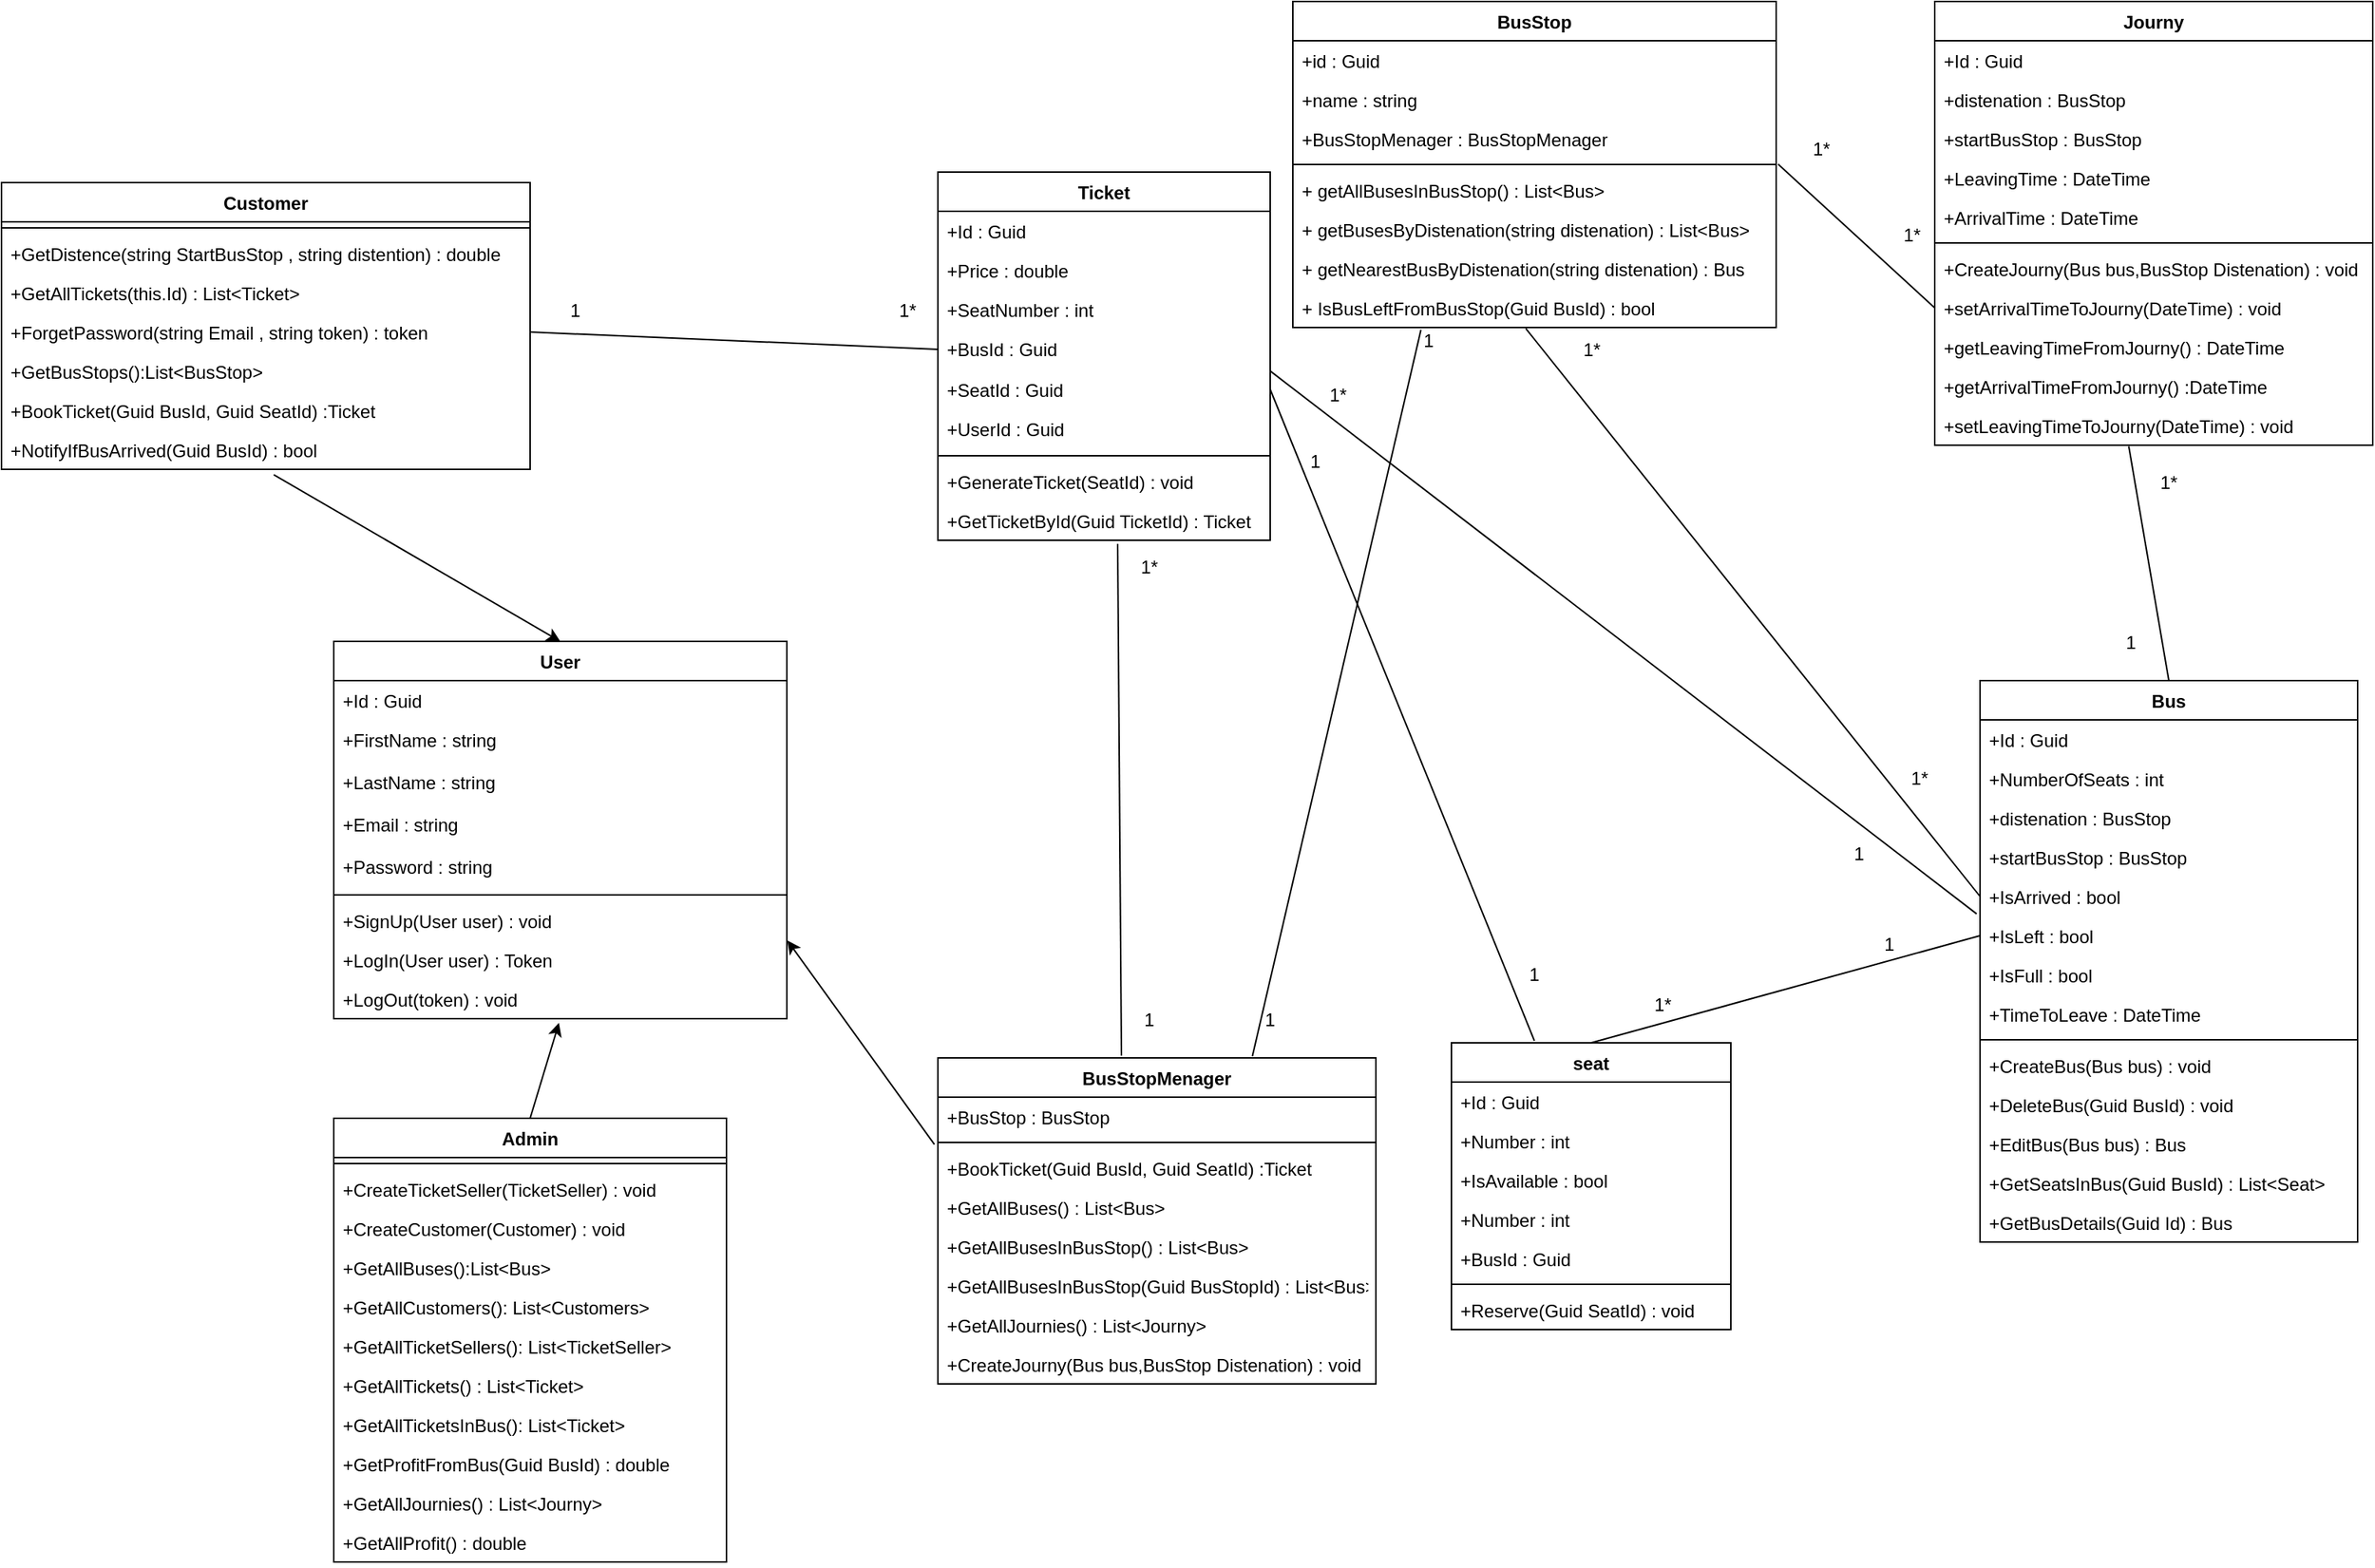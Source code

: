 <mxfile>
    <diagram id="objucO3XEtWBTVQwbbNo" name="Page-1">
        <mxGraphModel dx="2033" dy="952" grid="1" gridSize="10" guides="1" tooltips="1" connect="1" arrows="1" fold="1" page="1" pageScale="1" pageWidth="850" pageHeight="1100" math="0" shadow="0">
            <root>
                <mxCell id="0"/>
                <mxCell id="1" parent="0"/>
                <mxCell id="6" value="BusStop" style="swimlane;fontStyle=1;align=center;verticalAlign=top;childLayout=stackLayout;horizontal=1;startSize=26;horizontalStack=0;resizeParent=1;resizeParentMax=0;resizeLast=0;collapsible=1;marginBottom=0;" parent="1" vertex="1">
                    <mxGeometry x="135" y="20" width="320" height="216" as="geometry"/>
                </mxCell>
                <mxCell id="7" value="+id : Guid" style="text;strokeColor=none;fillColor=none;align=left;verticalAlign=top;spacingLeft=4;spacingRight=4;overflow=hidden;rotatable=0;points=[[0,0.5],[1,0.5]];portConstraint=eastwest;" parent="6" vertex="1">
                    <mxGeometry y="26" width="320" height="26" as="geometry"/>
                </mxCell>
                <mxCell id="75" value="+name : string" style="text;strokeColor=none;fillColor=none;align=left;verticalAlign=top;spacingLeft=4;spacingRight=4;overflow=hidden;rotatable=0;points=[[0,0.5],[1,0.5]];portConstraint=eastwest;" parent="6" vertex="1">
                    <mxGeometry y="52" width="320" height="26" as="geometry"/>
                </mxCell>
                <mxCell id="189" value="+BusStopMenager : BusStopMenager" style="text;strokeColor=none;fillColor=none;align=left;verticalAlign=top;spacingLeft=4;spacingRight=4;overflow=hidden;rotatable=0;points=[[0,0.5],[1,0.5]];portConstraint=eastwest;" vertex="1" parent="6">
                    <mxGeometry y="78" width="320" height="26" as="geometry"/>
                </mxCell>
                <mxCell id="8" value="" style="line;strokeWidth=1;fillColor=none;align=left;verticalAlign=middle;spacingTop=-1;spacingLeft=3;spacingRight=3;rotatable=0;labelPosition=right;points=[];portConstraint=eastwest;strokeColor=inherit;" parent="6" vertex="1">
                    <mxGeometry y="104" width="320" height="8" as="geometry"/>
                </mxCell>
                <mxCell id="9" value="+ getAllBusesInBusStop() : List&lt;Bus&gt;" style="text;strokeColor=none;fillColor=none;align=left;verticalAlign=top;spacingLeft=4;spacingRight=4;overflow=hidden;rotatable=0;points=[[0,0.5],[1,0.5]];portConstraint=eastwest;" parent="6" vertex="1">
                    <mxGeometry y="112" width="320" height="26" as="geometry"/>
                </mxCell>
                <mxCell id="78" value="+ getBusesByDistenation(string distenation) : List&lt;Bus&gt;" style="text;strokeColor=none;fillColor=none;align=left;verticalAlign=top;spacingLeft=4;spacingRight=4;overflow=hidden;rotatable=0;points=[[0,0.5],[1,0.5]];portConstraint=eastwest;" parent="6" vertex="1">
                    <mxGeometry y="138" width="320" height="26" as="geometry"/>
                </mxCell>
                <mxCell id="79" value="+ getNearestBusByDistenation(string distenation) : Bus" style="text;strokeColor=none;fillColor=none;align=left;verticalAlign=top;spacingLeft=4;spacingRight=4;overflow=hidden;rotatable=0;points=[[0,0.5],[1,0.5]];portConstraint=eastwest;" parent="6" vertex="1">
                    <mxGeometry y="164" width="320" height="26" as="geometry"/>
                </mxCell>
                <mxCell id="80" value="+ IsBusLeftFromBusStop(Guid BusId) : bool" style="text;strokeColor=none;fillColor=none;align=left;verticalAlign=top;spacingLeft=4;spacingRight=4;overflow=hidden;rotatable=0;points=[[0,0.5],[1,0.5]];portConstraint=eastwest;" parent="6" vertex="1">
                    <mxGeometry y="190" width="320" height="26" as="geometry"/>
                </mxCell>
                <mxCell id="10" value="Bus" style="swimlane;fontStyle=1;align=center;verticalAlign=top;childLayout=stackLayout;horizontal=1;startSize=26;horizontalStack=0;resizeParent=1;resizeParentMax=0;resizeLast=0;collapsible=1;marginBottom=0;" parent="1" vertex="1">
                    <mxGeometry x="590" y="470" width="250" height="372" as="geometry"/>
                </mxCell>
                <mxCell id="11" value="+Id : Guid" style="text;strokeColor=none;fillColor=none;align=left;verticalAlign=top;spacingLeft=4;spacingRight=4;overflow=hidden;rotatable=0;points=[[0,0.5],[1,0.5]];portConstraint=eastwest;" parent="10" vertex="1">
                    <mxGeometry y="26" width="250" height="26" as="geometry"/>
                </mxCell>
                <mxCell id="81" value="+NumberOfSeats : int" style="text;strokeColor=none;fillColor=none;align=left;verticalAlign=top;spacingLeft=4;spacingRight=4;overflow=hidden;rotatable=0;points=[[0,0.5],[1,0.5]];portConstraint=eastwest;" parent="10" vertex="1">
                    <mxGeometry y="52" width="250" height="26" as="geometry"/>
                </mxCell>
                <mxCell id="86" value="+distenation : BusStop" style="text;strokeColor=none;fillColor=none;align=left;verticalAlign=top;spacingLeft=4;spacingRight=4;overflow=hidden;rotatable=0;points=[[0,0.5],[1,0.5]];portConstraint=eastwest;" parent="10" vertex="1">
                    <mxGeometry y="78" width="250" height="26" as="geometry"/>
                </mxCell>
                <mxCell id="87" value="+startBusStop : BusStop" style="text;strokeColor=none;fillColor=none;align=left;verticalAlign=top;spacingLeft=4;spacingRight=4;overflow=hidden;rotatable=0;points=[[0,0.5],[1,0.5]];portConstraint=eastwest;" parent="10" vertex="1">
                    <mxGeometry y="104" width="250" height="26" as="geometry"/>
                </mxCell>
                <mxCell id="88" value="+IsArrived : bool" style="text;strokeColor=none;fillColor=none;align=left;verticalAlign=top;spacingLeft=4;spacingRight=4;overflow=hidden;rotatable=0;points=[[0,0.5],[1,0.5]];portConstraint=eastwest;" parent="10" vertex="1">
                    <mxGeometry y="130" width="250" height="26" as="geometry"/>
                </mxCell>
                <mxCell id="89" value="+IsLeft : bool" style="text;strokeColor=none;fillColor=none;align=left;verticalAlign=top;spacingLeft=4;spacingRight=4;overflow=hidden;rotatable=0;points=[[0,0.5],[1,0.5]];portConstraint=eastwest;" parent="10" vertex="1">
                    <mxGeometry y="156" width="250" height="26" as="geometry"/>
                </mxCell>
                <mxCell id="90" value="+IsFull : bool" style="text;strokeColor=none;fillColor=none;align=left;verticalAlign=top;spacingLeft=4;spacingRight=4;overflow=hidden;rotatable=0;points=[[0,0.5],[1,0.5]];portConstraint=eastwest;" parent="10" vertex="1">
                    <mxGeometry y="182" width="250" height="26" as="geometry"/>
                </mxCell>
                <mxCell id="97" value="+TimeToLeave : DateTime" style="text;strokeColor=none;fillColor=none;align=left;verticalAlign=top;spacingLeft=4;spacingRight=4;overflow=hidden;rotatable=0;points=[[0,0.5],[1,0.5]];portConstraint=eastwest;" parent="10" vertex="1">
                    <mxGeometry y="208" width="250" height="26" as="geometry"/>
                </mxCell>
                <mxCell id="12" value="" style="line;strokeWidth=1;fillColor=none;align=left;verticalAlign=middle;spacingTop=-1;spacingLeft=3;spacingRight=3;rotatable=0;labelPosition=right;points=[];portConstraint=eastwest;strokeColor=inherit;" parent="10" vertex="1">
                    <mxGeometry y="234" width="250" height="8" as="geometry"/>
                </mxCell>
                <mxCell id="13" value="+CreateBus(Bus bus) : void" style="text;strokeColor=none;fillColor=none;align=left;verticalAlign=top;spacingLeft=4;spacingRight=4;overflow=hidden;rotatable=0;points=[[0,0.5],[1,0.5]];portConstraint=eastwest;" parent="10" vertex="1">
                    <mxGeometry y="242" width="250" height="26" as="geometry"/>
                </mxCell>
                <mxCell id="82" value="+DeleteBus(Guid BusId) : void" style="text;strokeColor=none;fillColor=none;align=left;verticalAlign=top;spacingLeft=4;spacingRight=4;overflow=hidden;rotatable=0;points=[[0,0.5],[1,0.5]];portConstraint=eastwest;" parent="10" vertex="1">
                    <mxGeometry y="268" width="250" height="26" as="geometry"/>
                </mxCell>
                <mxCell id="83" value="+EditBus(Bus bus) : Bus" style="text;strokeColor=none;fillColor=none;align=left;verticalAlign=top;spacingLeft=4;spacingRight=4;overflow=hidden;rotatable=0;points=[[0,0.5],[1,0.5]];portConstraint=eastwest;" parent="10" vertex="1">
                    <mxGeometry y="294" width="250" height="26" as="geometry"/>
                </mxCell>
                <mxCell id="84" value="+GetSeatsInBus(Guid BusId) : List&lt;Seat&gt;" style="text;strokeColor=none;fillColor=none;align=left;verticalAlign=top;spacingLeft=4;spacingRight=4;overflow=hidden;rotatable=0;points=[[0,0.5],[1,0.5]];portConstraint=eastwest;" parent="10" vertex="1">
                    <mxGeometry y="320" width="250" height="26" as="geometry"/>
                </mxCell>
                <mxCell id="85" value="+GetBusDetails(Guid Id) : Bus" style="text;strokeColor=none;fillColor=none;align=left;verticalAlign=top;spacingLeft=4;spacingRight=4;overflow=hidden;rotatable=0;points=[[0,0.5],[1,0.5]];portConstraint=eastwest;" parent="10" vertex="1">
                    <mxGeometry y="346" width="250" height="26" as="geometry"/>
                </mxCell>
                <mxCell id="50" value="Ticket" style="swimlane;fontStyle=1;align=center;verticalAlign=top;childLayout=stackLayout;horizontal=1;startSize=26;horizontalStack=0;resizeParent=1;resizeParentMax=0;resizeLast=0;collapsible=1;marginBottom=0;" parent="1" vertex="1">
                    <mxGeometry x="-100" y="133" width="220" height="244" as="geometry"/>
                </mxCell>
                <mxCell id="51" value="+Id : Guid" style="text;strokeColor=none;fillColor=none;align=left;verticalAlign=top;spacingLeft=4;spacingRight=4;overflow=hidden;rotatable=0;points=[[0,0.5],[1,0.5]];portConstraint=eastwest;" parent="50" vertex="1">
                    <mxGeometry y="26" width="220" height="26" as="geometry"/>
                </mxCell>
                <mxCell id="101" value="+Price : double" style="text;strokeColor=none;fillColor=none;align=left;verticalAlign=top;spacingLeft=4;spacingRight=4;overflow=hidden;rotatable=0;points=[[0,0.5],[1,0.5]];portConstraint=eastwest;" parent="50" vertex="1">
                    <mxGeometry y="52" width="220" height="26" as="geometry"/>
                </mxCell>
                <mxCell id="95" value="+SeatNumber : int" style="text;strokeColor=none;fillColor=none;align=left;verticalAlign=top;spacingLeft=4;spacingRight=4;overflow=hidden;rotatable=0;points=[[0,0.5],[1,0.5]];portConstraint=eastwest;" parent="50" vertex="1">
                    <mxGeometry y="78" width="220" height="26" as="geometry"/>
                </mxCell>
                <mxCell id="100" value="+BusId : Guid" style="text;strokeColor=none;fillColor=none;align=left;verticalAlign=top;spacingLeft=4;spacingRight=4;overflow=hidden;rotatable=0;points=[[0,0.5],[1,0.5]];portConstraint=eastwest;" parent="50" vertex="1">
                    <mxGeometry y="104" width="220" height="27" as="geometry"/>
                </mxCell>
                <mxCell id="96" value="+SeatId : Guid" style="text;strokeColor=none;fillColor=none;align=left;verticalAlign=top;spacingLeft=4;spacingRight=4;overflow=hidden;rotatable=0;points=[[0,0.5],[1,0.5]];portConstraint=eastwest;" parent="50" vertex="1">
                    <mxGeometry y="131" width="220" height="26" as="geometry"/>
                </mxCell>
                <mxCell id="102" value="+UserId : Guid" style="text;strokeColor=none;fillColor=none;align=left;verticalAlign=top;spacingLeft=4;spacingRight=4;overflow=hidden;rotatable=0;points=[[0,0.5],[1,0.5]];portConstraint=eastwest;" parent="50" vertex="1">
                    <mxGeometry y="157" width="220" height="27" as="geometry"/>
                </mxCell>
                <mxCell id="52" value="" style="line;strokeWidth=1;fillColor=none;align=left;verticalAlign=middle;spacingTop=-1;spacingLeft=3;spacingRight=3;rotatable=0;labelPosition=right;points=[];portConstraint=eastwest;strokeColor=inherit;" parent="50" vertex="1">
                    <mxGeometry y="184" width="220" height="8" as="geometry"/>
                </mxCell>
                <mxCell id="53" value="+GenerateTicket(SeatId) : void" style="text;strokeColor=none;fillColor=none;align=left;verticalAlign=top;spacingLeft=4;spacingRight=4;overflow=hidden;rotatable=0;points=[[0,0.5],[1,0.5]];portConstraint=eastwest;" parent="50" vertex="1">
                    <mxGeometry y="192" width="220" height="26" as="geometry"/>
                </mxCell>
                <mxCell id="99" value="+GetTicketById(Guid TicketId) : Ticket" style="text;strokeColor=none;fillColor=none;align=left;verticalAlign=top;spacingLeft=4;spacingRight=4;overflow=hidden;rotatable=0;points=[[0,0.5],[1,0.5]];portConstraint=eastwest;" parent="50" vertex="1">
                    <mxGeometry y="218" width="220" height="26" as="geometry"/>
                </mxCell>
                <mxCell id="54" value="seat" style="swimlane;fontStyle=1;align=center;verticalAlign=top;childLayout=stackLayout;horizontal=1;startSize=26;horizontalStack=0;resizeParent=1;resizeParentMax=0;resizeLast=0;collapsible=1;marginBottom=0;" parent="1" vertex="1">
                    <mxGeometry x="240" y="710" width="185" height="190" as="geometry"/>
                </mxCell>
                <mxCell id="55" value="+Id : Guid" style="text;strokeColor=none;fillColor=none;align=left;verticalAlign=top;spacingLeft=4;spacingRight=4;overflow=hidden;rotatable=0;points=[[0,0.5],[1,0.5]];portConstraint=eastwest;" parent="54" vertex="1">
                    <mxGeometry y="26" width="185" height="26" as="geometry"/>
                </mxCell>
                <mxCell id="91" value="+Number : int" style="text;strokeColor=none;fillColor=none;align=left;verticalAlign=top;spacingLeft=4;spacingRight=4;overflow=hidden;rotatable=0;points=[[0,0.5],[1,0.5]];portConstraint=eastwest;" parent="54" vertex="1">
                    <mxGeometry y="52" width="185" height="26" as="geometry"/>
                </mxCell>
                <mxCell id="92" value="+IsAvailable : bool" style="text;strokeColor=none;fillColor=none;align=left;verticalAlign=top;spacingLeft=4;spacingRight=4;overflow=hidden;rotatable=0;points=[[0,0.5],[1,0.5]];portConstraint=eastwest;" parent="54" vertex="1">
                    <mxGeometry y="78" width="185" height="26" as="geometry"/>
                </mxCell>
                <mxCell id="93" value="+Number : int" style="text;strokeColor=none;fillColor=none;align=left;verticalAlign=top;spacingLeft=4;spacingRight=4;overflow=hidden;rotatable=0;points=[[0,0.5],[1,0.5]];portConstraint=eastwest;" parent="54" vertex="1">
                    <mxGeometry y="104" width="185" height="26" as="geometry"/>
                </mxCell>
                <mxCell id="98" value="+BusId : Guid" style="text;strokeColor=none;fillColor=none;align=left;verticalAlign=top;spacingLeft=4;spacingRight=4;overflow=hidden;rotatable=0;points=[[0,0.5],[1,0.5]];portConstraint=eastwest;" parent="54" vertex="1">
                    <mxGeometry y="130" width="185" height="26" as="geometry"/>
                </mxCell>
                <mxCell id="56" value="" style="line;strokeWidth=1;fillColor=none;align=left;verticalAlign=middle;spacingTop=-1;spacingLeft=3;spacingRight=3;rotatable=0;labelPosition=right;points=[];portConstraint=eastwest;strokeColor=inherit;" parent="54" vertex="1">
                    <mxGeometry y="156" width="185" height="8" as="geometry"/>
                </mxCell>
                <mxCell id="57" value="+Reserve(Guid SeatId) : void" style="text;strokeColor=none;fillColor=none;align=left;verticalAlign=top;spacingLeft=4;spacingRight=4;overflow=hidden;rotatable=0;points=[[0,0.5],[1,0.5]];portConstraint=eastwest;" parent="54" vertex="1">
                    <mxGeometry y="164" width="185" height="26" as="geometry"/>
                </mxCell>
                <mxCell id="58" value="User" style="swimlane;fontStyle=1;align=center;verticalAlign=top;childLayout=stackLayout;horizontal=1;startSize=26;horizontalStack=0;resizeParent=1;resizeParentMax=0;resizeLast=0;collapsible=1;marginBottom=0;" parent="1" vertex="1">
                    <mxGeometry x="-500" y="444" width="300" height="250" as="geometry"/>
                </mxCell>
                <mxCell id="59" value="+Id : Guid" style="text;strokeColor=none;fillColor=none;align=left;verticalAlign=top;spacingLeft=4;spacingRight=4;overflow=hidden;rotatable=0;points=[[0,0.5],[1,0.5]];portConstraint=eastwest;" parent="58" vertex="1">
                    <mxGeometry y="26" width="300" height="26" as="geometry"/>
                </mxCell>
                <mxCell id="103" value="+FirstName : string" style="text;strokeColor=none;fillColor=none;align=left;verticalAlign=top;spacingLeft=4;spacingRight=4;overflow=hidden;rotatable=0;points=[[0,0.5],[1,0.5]];portConstraint=eastwest;" parent="58" vertex="1">
                    <mxGeometry y="52" width="300" height="28" as="geometry"/>
                </mxCell>
                <mxCell id="104" value="+LastName : string" style="text;strokeColor=none;fillColor=none;align=left;verticalAlign=top;spacingLeft=4;spacingRight=4;overflow=hidden;rotatable=0;points=[[0,0.5],[1,0.5]];portConstraint=eastwest;" parent="58" vertex="1">
                    <mxGeometry y="80" width="300" height="28" as="geometry"/>
                </mxCell>
                <mxCell id="105" value="+Email : string" style="text;strokeColor=none;fillColor=none;align=left;verticalAlign=top;spacingLeft=4;spacingRight=4;overflow=hidden;rotatable=0;points=[[0,0.5],[1,0.5]];portConstraint=eastwest;" parent="58" vertex="1">
                    <mxGeometry y="108" width="300" height="28" as="geometry"/>
                </mxCell>
                <mxCell id="106" value="+Password : string" style="text;strokeColor=none;fillColor=none;align=left;verticalAlign=top;spacingLeft=4;spacingRight=4;overflow=hidden;rotatable=0;points=[[0,0.5],[1,0.5]];portConstraint=eastwest;" parent="58" vertex="1">
                    <mxGeometry y="136" width="300" height="28" as="geometry"/>
                </mxCell>
                <mxCell id="60" value="" style="line;strokeWidth=1;fillColor=none;align=left;verticalAlign=middle;spacingTop=-1;spacingLeft=3;spacingRight=3;rotatable=0;labelPosition=right;points=[];portConstraint=eastwest;strokeColor=inherit;" parent="58" vertex="1">
                    <mxGeometry y="164" width="300" height="8" as="geometry"/>
                </mxCell>
                <mxCell id="61" value="+SignUp(User user) : void" style="text;strokeColor=none;fillColor=none;align=left;verticalAlign=top;spacingLeft=4;spacingRight=4;overflow=hidden;rotatable=0;points=[[0,0.5],[1,0.5]];portConstraint=eastwest;" parent="58" vertex="1">
                    <mxGeometry y="172" width="300" height="26" as="geometry"/>
                </mxCell>
                <mxCell id="107" value="+LogIn(User user) : Token" style="text;strokeColor=none;fillColor=none;align=left;verticalAlign=top;spacingLeft=4;spacingRight=4;overflow=hidden;rotatable=0;points=[[0,0.5],[1,0.5]];portConstraint=eastwest;" parent="58" vertex="1">
                    <mxGeometry y="198" width="300" height="26" as="geometry"/>
                </mxCell>
                <mxCell id="109" value="+LogOut(token) : void" style="text;strokeColor=none;fillColor=none;align=left;verticalAlign=top;spacingLeft=4;spacingRight=4;overflow=hidden;rotatable=0;points=[[0,0.5],[1,0.5]];portConstraint=eastwest;" parent="58" vertex="1">
                    <mxGeometry y="224" width="300" height="26" as="geometry"/>
                </mxCell>
                <mxCell id="125" style="edgeStyle=none;html=1;exitX=-0.008;exitY=0.897;exitDx=0;exitDy=0;exitPerimeter=0;entryX=1.001;entryY=1.006;entryDx=0;entryDy=0;entryPerimeter=0;" parent="1" target="61" edge="1">
                    <mxGeometry relative="1" as="geometry">
                        <mxPoint x="-320" y="860" as="targetPoint"/>
                        <mxPoint x="-102.32" y="777.322" as="sourcePoint"/>
                    </mxGeometry>
                </mxCell>
                <mxCell id="62" value="BusStopMenager" style="swimlane;fontStyle=1;align=center;verticalAlign=top;childLayout=stackLayout;horizontal=1;startSize=26;horizontalStack=0;resizeParent=1;resizeParentMax=0;resizeLast=0;collapsible=1;marginBottom=0;" parent="1" vertex="1">
                    <mxGeometry x="-100" y="720" width="290" height="216" as="geometry"/>
                </mxCell>
                <mxCell id="185" value="+BusStop : BusStop" style="text;strokeColor=none;fillColor=none;align=left;verticalAlign=top;spacingLeft=4;spacingRight=4;overflow=hidden;rotatable=0;points=[[0,0.5],[1,0.5]];portConstraint=eastwest;" vertex="1" parent="62">
                    <mxGeometry y="26" width="290" height="26" as="geometry"/>
                </mxCell>
                <mxCell id="64" value="" style="line;strokeWidth=1;fillColor=none;align=left;verticalAlign=middle;spacingTop=-1;spacingLeft=3;spacingRight=3;rotatable=0;labelPosition=right;points=[];portConstraint=eastwest;strokeColor=inherit;" parent="62" vertex="1">
                    <mxGeometry y="52" width="290" height="8" as="geometry"/>
                </mxCell>
                <mxCell id="115" value="+BookTicket(Guid BusId, Guid SeatId) :Ticket" style="text;strokeColor=none;fillColor=none;align=left;verticalAlign=top;spacingLeft=4;spacingRight=4;overflow=hidden;rotatable=0;points=[[0,0.5],[1,0.5]];portConstraint=eastwest;" parent="62" vertex="1">
                    <mxGeometry y="60" width="290" height="26" as="geometry"/>
                </mxCell>
                <mxCell id="116" value="+GetAllBuses() : List&lt;Bus&gt;" style="text;strokeColor=none;fillColor=none;align=left;verticalAlign=top;spacingLeft=4;spacingRight=4;overflow=hidden;rotatable=0;points=[[0,0.5],[1,0.5]];portConstraint=eastwest;" parent="62" vertex="1">
                    <mxGeometry y="86" width="290" height="26" as="geometry"/>
                </mxCell>
                <mxCell id="191" value="+GetAllBusesInBusStop() : List&lt;Bus&gt;" style="text;strokeColor=none;fillColor=none;align=left;verticalAlign=top;spacingLeft=4;spacingRight=4;overflow=hidden;rotatable=0;points=[[0,0.5],[1,0.5]];portConstraint=eastwest;" vertex="1" parent="62">
                    <mxGeometry y="112" width="290" height="26" as="geometry"/>
                </mxCell>
                <mxCell id="192" value="+GetAllBusesInBusStop(Guid BusStopId) : List&lt;Bus&gt;" style="text;strokeColor=none;fillColor=none;align=left;verticalAlign=top;spacingLeft=4;spacingRight=4;overflow=hidden;rotatable=0;points=[[0,0.5],[1,0.5]];portConstraint=eastwest;" vertex="1" parent="62">
                    <mxGeometry y="138" width="290" height="26" as="geometry"/>
                </mxCell>
                <mxCell id="175" value="+GetAllJournies() : List&lt;Journy&gt;" style="text;strokeColor=none;fillColor=none;align=left;verticalAlign=top;spacingLeft=4;spacingRight=4;overflow=hidden;rotatable=0;points=[[0,0.5],[1,0.5]];portConstraint=eastwest;" parent="62" vertex="1">
                    <mxGeometry y="164" width="290" height="26" as="geometry"/>
                </mxCell>
                <mxCell id="184" value="+CreateJourny(Bus bus,BusStop Distenation) : void" style="text;strokeColor=none;fillColor=none;align=left;verticalAlign=top;spacingLeft=4;spacingRight=4;overflow=hidden;rotatable=0;points=[[0,0.5],[1,0.5]];portConstraint=eastwest;" vertex="1" parent="62">
                    <mxGeometry y="190" width="290" height="26" as="geometry"/>
                </mxCell>
                <mxCell id="151" style="edgeStyle=none;html=1;exitX=0.5;exitY=0;exitDx=0;exitDy=0;entryX=0.497;entryY=1.106;entryDx=0;entryDy=0;entryPerimeter=0;" parent="1" source="66" target="109" edge="1">
                    <mxGeometry relative="1" as="geometry"/>
                </mxCell>
                <mxCell id="66" value="Admin" style="swimlane;fontStyle=1;align=center;verticalAlign=top;childLayout=stackLayout;horizontal=1;startSize=26;horizontalStack=0;resizeParent=1;resizeParentMax=0;resizeLast=0;collapsible=1;marginBottom=0;" parent="1" vertex="1">
                    <mxGeometry x="-500" y="760" width="260" height="294" as="geometry"/>
                </mxCell>
                <mxCell id="68" value="" style="line;strokeWidth=1;fillColor=none;align=left;verticalAlign=middle;spacingTop=-1;spacingLeft=3;spacingRight=3;rotatable=0;labelPosition=right;points=[];portConstraint=eastwest;strokeColor=inherit;" parent="66" vertex="1">
                    <mxGeometry y="26" width="260" height="8" as="geometry"/>
                </mxCell>
                <mxCell id="69" value="+CreateTicketSeller(TicketSeller) : void" style="text;strokeColor=none;fillColor=none;align=left;verticalAlign=top;spacingLeft=4;spacingRight=4;overflow=hidden;rotatable=0;points=[[0,0.5],[1,0.5]];portConstraint=eastwest;" parent="66" vertex="1">
                    <mxGeometry y="34" width="260" height="26" as="geometry"/>
                </mxCell>
                <mxCell id="117" value="+CreateCustomer(Customer) : void" style="text;strokeColor=none;fillColor=none;align=left;verticalAlign=top;spacingLeft=4;spacingRight=4;overflow=hidden;rotatable=0;points=[[0,0.5],[1,0.5]];portConstraint=eastwest;" parent="66" vertex="1">
                    <mxGeometry y="60" width="260" height="26" as="geometry"/>
                </mxCell>
                <mxCell id="118" value="+GetAllBuses():List&lt;Bus&gt;" style="text;strokeColor=none;fillColor=none;align=left;verticalAlign=top;spacingLeft=4;spacingRight=4;overflow=hidden;rotatable=0;points=[[0,0.5],[1,0.5]];portConstraint=eastwest;" parent="66" vertex="1">
                    <mxGeometry y="86" width="260" height="26" as="geometry"/>
                </mxCell>
                <mxCell id="119" value="+GetAllCustomers(): List&lt;Customers&gt;" style="text;strokeColor=none;fillColor=none;align=left;verticalAlign=top;spacingLeft=4;spacingRight=4;overflow=hidden;rotatable=0;points=[[0,0.5],[1,0.5]];portConstraint=eastwest;" parent="66" vertex="1">
                    <mxGeometry y="112" width="260" height="26" as="geometry"/>
                </mxCell>
                <mxCell id="120" value="+GetAllTicketSellers(): List&lt;TicketSeller&gt;" style="text;strokeColor=none;fillColor=none;align=left;verticalAlign=top;spacingLeft=4;spacingRight=4;overflow=hidden;rotatable=0;points=[[0,0.5],[1,0.5]];portConstraint=eastwest;" parent="66" vertex="1">
                    <mxGeometry y="138" width="260" height="26" as="geometry"/>
                </mxCell>
                <mxCell id="121" value="+GetAllTickets() : List&lt;Ticket&gt;" style="text;strokeColor=none;fillColor=none;align=left;verticalAlign=top;spacingLeft=4;spacingRight=4;overflow=hidden;rotatable=0;points=[[0,0.5],[1,0.5]];portConstraint=eastwest;" parent="66" vertex="1">
                    <mxGeometry y="164" width="260" height="26" as="geometry"/>
                </mxCell>
                <mxCell id="122" value="+GetAllTicketsInBus(): List&lt;Ticket&gt;" style="text;strokeColor=none;fillColor=none;align=left;verticalAlign=top;spacingLeft=4;spacingRight=4;overflow=hidden;rotatable=0;points=[[0,0.5],[1,0.5]];portConstraint=eastwest;" parent="66" vertex="1">
                    <mxGeometry y="190" width="260" height="26" as="geometry"/>
                </mxCell>
                <mxCell id="123" value="+GetProfitFromBus(Guid BusId) : double" style="text;strokeColor=none;fillColor=none;align=left;verticalAlign=top;spacingLeft=4;spacingRight=4;overflow=hidden;rotatable=0;points=[[0,0.5],[1,0.5]];portConstraint=eastwest;" parent="66" vertex="1">
                    <mxGeometry y="216" width="260" height="26" as="geometry"/>
                </mxCell>
                <mxCell id="176" value="+GetAllJournies() : List&lt;Journy&gt;" style="text;strokeColor=none;fillColor=none;align=left;verticalAlign=top;spacingLeft=4;spacingRight=4;overflow=hidden;rotatable=0;points=[[0,0.5],[1,0.5]];portConstraint=eastwest;" parent="66" vertex="1">
                    <mxGeometry y="242" width="260" height="26" as="geometry"/>
                </mxCell>
                <mxCell id="124" value="+GetAllProfit() : double" style="text;strokeColor=none;fillColor=none;align=left;verticalAlign=top;spacingLeft=4;spacingRight=4;overflow=hidden;rotatable=0;points=[[0,0.5],[1,0.5]];portConstraint=eastwest;" parent="66" vertex="1">
                    <mxGeometry y="268" width="260" height="26" as="geometry"/>
                </mxCell>
                <mxCell id="127" style="edgeStyle=none;html=1;exitX=0.515;exitY=1.136;exitDx=0;exitDy=0;entryX=0.5;entryY=0;entryDx=0;entryDy=0;exitPerimeter=0;" parent="1" source="114" target="58" edge="1">
                    <mxGeometry relative="1" as="geometry">
                        <mxPoint x="-320" y="860" as="targetPoint"/>
                    </mxGeometry>
                </mxCell>
                <mxCell id="70" value="Customer" style="swimlane;fontStyle=1;align=center;verticalAlign=top;childLayout=stackLayout;horizontal=1;startSize=26;horizontalStack=0;resizeParent=1;resizeParentMax=0;resizeLast=0;collapsible=1;marginBottom=0;" parent="1" vertex="1">
                    <mxGeometry x="-720" y="140" width="350" height="190" as="geometry"/>
                </mxCell>
                <mxCell id="72" value="" style="line;strokeWidth=1;fillColor=none;align=left;verticalAlign=middle;spacingTop=-1;spacingLeft=3;spacingRight=3;rotatable=0;labelPosition=right;points=[];portConstraint=eastwest;strokeColor=inherit;" parent="70" vertex="1">
                    <mxGeometry y="26" width="350" height="8" as="geometry"/>
                </mxCell>
                <mxCell id="73" value="+GetDistence(string StartBusStop , string distention) : double" style="text;strokeColor=none;fillColor=none;align=left;verticalAlign=top;spacingLeft=4;spacingRight=4;overflow=hidden;rotatable=0;points=[[0,0.5],[1,0.5]];portConstraint=eastwest;" parent="70" vertex="1">
                    <mxGeometry y="34" width="350" height="26" as="geometry"/>
                </mxCell>
                <mxCell id="111" value="+GetAllTickets(this.Id) : List&lt;Ticket&gt;" style="text;strokeColor=none;fillColor=none;align=left;verticalAlign=top;spacingLeft=4;spacingRight=4;overflow=hidden;rotatable=0;points=[[0,0.5],[1,0.5]];portConstraint=eastwest;" parent="70" vertex="1">
                    <mxGeometry y="60" width="350" height="26" as="geometry"/>
                </mxCell>
                <mxCell id="110" value="+ForgetPassword(string Email , string token) : token" style="text;strokeColor=none;fillColor=none;align=left;verticalAlign=top;spacingLeft=4;spacingRight=4;overflow=hidden;rotatable=0;points=[[0,0.5],[1,0.5]];portConstraint=eastwest;" parent="70" vertex="1">
                    <mxGeometry y="86" width="350" height="26" as="geometry"/>
                </mxCell>
                <mxCell id="112" value="+GetBusStops():List&lt;BusStop&gt;" style="text;strokeColor=none;fillColor=none;align=left;verticalAlign=top;spacingLeft=4;spacingRight=4;overflow=hidden;rotatable=0;points=[[0,0.5],[1,0.5]];portConstraint=eastwest;" parent="70" vertex="1">
                    <mxGeometry y="112" width="350" height="26" as="geometry"/>
                </mxCell>
                <mxCell id="113" value="+BookTicket(Guid BusId, Guid SeatId) :Ticket" style="text;strokeColor=none;fillColor=none;align=left;verticalAlign=top;spacingLeft=4;spacingRight=4;overflow=hidden;rotatable=0;points=[[0,0.5],[1,0.5]];portConstraint=eastwest;" parent="70" vertex="1">
                    <mxGeometry y="138" width="350" height="26" as="geometry"/>
                </mxCell>
                <mxCell id="114" value="+NotifyIfBusArrived(Guid BusId) : bool" style="text;strokeColor=none;fillColor=none;align=left;verticalAlign=top;spacingLeft=4;spacingRight=4;overflow=hidden;rotatable=0;points=[[0,0.5],[1,0.5]];portConstraint=eastwest;" parent="70" vertex="1">
                    <mxGeometry y="164" width="350" height="26" as="geometry"/>
                </mxCell>
                <mxCell id="130" value="" style="endArrow=none;html=1;entryX=0.482;entryY=1.026;entryDx=0;entryDy=0;entryPerimeter=0;exitX=0;exitY=0.5;exitDx=0;exitDy=0;" parent="1" source="88" target="80" edge="1">
                    <mxGeometry width="50" height="50" relative="1" as="geometry">
                        <mxPoint x="470" y="310" as="sourcePoint"/>
                        <mxPoint x="520" y="260" as="targetPoint"/>
                    </mxGeometry>
                </mxCell>
                <mxCell id="132" value="" style="endArrow=none;html=1;exitX=0.5;exitY=0;exitDx=0;exitDy=0;entryX=0;entryY=0.5;entryDx=0;entryDy=0;" parent="1" source="54" target="89" edge="1">
                    <mxGeometry width="50" height="50" relative="1" as="geometry">
                        <mxPoint x="570" y="423" as="sourcePoint"/>
                        <mxPoint x="570" y="420" as="targetPoint"/>
                        <Array as="points"/>
                    </mxGeometry>
                </mxCell>
                <mxCell id="133" value="" style="endArrow=none;html=1;entryX=1;entryY=0.5;entryDx=0;entryDy=0;exitX=0.297;exitY=-0.007;exitDx=0;exitDy=0;exitPerimeter=0;" parent="1" source="54" target="96" edge="1">
                    <mxGeometry width="50" height="50" relative="1" as="geometry">
                        <mxPoint x="190" y="540" as="sourcePoint"/>
                        <mxPoint x="240" y="490" as="targetPoint"/>
                    </mxGeometry>
                </mxCell>
                <mxCell id="134" value="" style="endArrow=none;html=1;entryX=-0.009;entryY=-0.055;entryDx=0;entryDy=0;entryPerimeter=0;exitX=1;exitY=0.032;exitDx=0;exitDy=0;exitPerimeter=0;" parent="1" source="96" target="89" edge="1">
                    <mxGeometry width="50" height="50" relative="1" as="geometry">
                        <mxPoint x="310" y="460" as="sourcePoint"/>
                        <mxPoint x="360" y="410" as="targetPoint"/>
                    </mxGeometry>
                </mxCell>
                <mxCell id="135" value="1" style="text;html=1;strokeColor=none;fillColor=none;align=center;verticalAlign=middle;whiteSpace=wrap;rounded=0;" parent="1" vertex="1">
                    <mxGeometry x="120" y="310" width="60" height="30" as="geometry"/>
                </mxCell>
                <mxCell id="136" value="1*" style="text;html=1;strokeColor=none;fillColor=none;align=center;verticalAlign=middle;whiteSpace=wrap;rounded=0;" parent="1" vertex="1">
                    <mxGeometry x="520" y="520" width="60" height="30" as="geometry"/>
                </mxCell>
                <mxCell id="137" value="1" style="text;html=1;strokeColor=none;fillColor=none;align=center;verticalAlign=middle;whiteSpace=wrap;rounded=0;" parent="1" vertex="1">
                    <mxGeometry x="480" y="570" width="60" height="30" as="geometry"/>
                </mxCell>
                <mxCell id="138" value="1*" style="text;html=1;strokeColor=none;fillColor=none;align=center;verticalAlign=middle;whiteSpace=wrap;rounded=0;" parent="1" vertex="1">
                    <mxGeometry x="135" y="266" width="60" height="30" as="geometry"/>
                </mxCell>
                <mxCell id="139" value="1" style="text;html=1;strokeColor=none;fillColor=none;align=center;verticalAlign=middle;whiteSpace=wrap;rounded=0;" parent="1" vertex="1">
                    <mxGeometry x="500" y="630" width="60" height="30" as="geometry"/>
                </mxCell>
                <mxCell id="140" value="1*" style="text;html=1;strokeColor=none;fillColor=none;align=center;verticalAlign=middle;whiteSpace=wrap;rounded=0;" parent="1" vertex="1">
                    <mxGeometry x="350" y="670" width="60" height="30" as="geometry"/>
                </mxCell>
                <mxCell id="141" value="1" style="text;html=1;strokeColor=none;fillColor=none;align=center;verticalAlign=middle;whiteSpace=wrap;rounded=0;" parent="1" vertex="1">
                    <mxGeometry x="265" y="650" width="60" height="30" as="geometry"/>
                </mxCell>
                <mxCell id="142" value="1*" style="text;html=1;strokeColor=none;fillColor=none;align=center;verticalAlign=middle;whiteSpace=wrap;rounded=0;" parent="1" vertex="1">
                    <mxGeometry x="302.5" y="236" width="60" height="30" as="geometry"/>
                </mxCell>
                <mxCell id="144" value="" style="endArrow=none;html=1;entryX=0;entryY=0.5;entryDx=0;entryDy=0;exitX=1;exitY=0.5;exitDx=0;exitDy=0;" parent="1" source="110" target="100" edge="1">
                    <mxGeometry width="50" height="50" relative="1" as="geometry">
                        <mxPoint x="-250" y="460" as="sourcePoint"/>
                        <mxPoint x="-200" y="410" as="targetPoint"/>
                    </mxGeometry>
                </mxCell>
                <mxCell id="145" value="" style="endArrow=none;html=1;entryX=0.541;entryY=1.091;entryDx=0;entryDy=0;entryPerimeter=0;exitX=0.419;exitY=-0.007;exitDx=0;exitDy=0;exitPerimeter=0;" parent="1" source="62" target="99" edge="1">
                    <mxGeometry width="50" height="50" relative="1" as="geometry">
                        <mxPoint x="10" y="640" as="sourcePoint"/>
                        <mxPoint x="60" y="590" as="targetPoint"/>
                    </mxGeometry>
                </mxCell>
                <mxCell id="146" value="1*" style="text;html=1;strokeColor=none;fillColor=none;align=center;verticalAlign=middle;whiteSpace=wrap;rounded=0;" parent="1" vertex="1">
                    <mxGeometry x="10" y="380" width="60" height="30" as="geometry"/>
                </mxCell>
                <mxCell id="147" value="1" style="text;html=1;strokeColor=none;fillColor=none;align=center;verticalAlign=middle;whiteSpace=wrap;rounded=0;" parent="1" vertex="1">
                    <mxGeometry x="10" y="680" width="60" height="30" as="geometry"/>
                </mxCell>
                <mxCell id="148" value="1" style="text;html=1;strokeColor=none;fillColor=none;align=center;verticalAlign=middle;whiteSpace=wrap;rounded=0;" parent="1" vertex="1">
                    <mxGeometry x="-370" y="210" width="60" height="30" as="geometry"/>
                </mxCell>
                <mxCell id="150" value="1*" style="text;html=1;strokeColor=none;fillColor=none;align=center;verticalAlign=middle;whiteSpace=wrap;rounded=0;" parent="1" vertex="1">
                    <mxGeometry x="-150" y="210" width="60" height="30" as="geometry"/>
                </mxCell>
                <mxCell id="154" value="Journy" style="swimlane;fontStyle=1;align=center;verticalAlign=top;childLayout=stackLayout;horizontal=1;startSize=26;horizontalStack=0;resizeParent=1;resizeParentMax=0;resizeLast=0;collapsible=1;marginBottom=0;" parent="1" vertex="1">
                    <mxGeometry x="560" y="20" width="290" height="294" as="geometry"/>
                </mxCell>
                <mxCell id="155" value="+Id : Guid" style="text;strokeColor=none;fillColor=none;align=left;verticalAlign=top;spacingLeft=4;spacingRight=4;overflow=hidden;rotatable=0;points=[[0,0.5],[1,0.5]];portConstraint=eastwest;" parent="154" vertex="1">
                    <mxGeometry y="26" width="290" height="26" as="geometry"/>
                </mxCell>
                <mxCell id="157" value="+distenation : BusStop" style="text;strokeColor=none;fillColor=none;align=left;verticalAlign=top;spacingLeft=4;spacingRight=4;overflow=hidden;rotatable=0;points=[[0,0.5],[1,0.5]];portConstraint=eastwest;" parent="154" vertex="1">
                    <mxGeometry y="52" width="290" height="26" as="geometry"/>
                </mxCell>
                <mxCell id="158" value="+startBusStop : BusStop" style="text;strokeColor=none;fillColor=none;align=left;verticalAlign=top;spacingLeft=4;spacingRight=4;overflow=hidden;rotatable=0;points=[[0,0.5],[1,0.5]];portConstraint=eastwest;" parent="154" vertex="1">
                    <mxGeometry y="78" width="290" height="26" as="geometry"/>
                </mxCell>
                <mxCell id="162" value="+LeavingTime : DateTime" style="text;strokeColor=none;fillColor=none;align=left;verticalAlign=top;spacingLeft=4;spacingRight=4;overflow=hidden;rotatable=0;points=[[0,0.5],[1,0.5]];portConstraint=eastwest;" parent="154" vertex="1">
                    <mxGeometry y="104" width="290" height="26" as="geometry"/>
                </mxCell>
                <mxCell id="169" value="+ArrivalTime : DateTime" style="text;strokeColor=none;fillColor=none;align=left;verticalAlign=top;spacingLeft=4;spacingRight=4;overflow=hidden;rotatable=0;points=[[0,0.5],[1,0.5]];portConstraint=eastwest;" parent="154" vertex="1">
                    <mxGeometry y="130" width="290" height="26" as="geometry"/>
                </mxCell>
                <mxCell id="163" value="" style="line;strokeWidth=1;fillColor=none;align=left;verticalAlign=middle;spacingTop=-1;spacingLeft=3;spacingRight=3;rotatable=0;labelPosition=right;points=[];portConstraint=eastwest;strokeColor=inherit;" parent="154" vertex="1">
                    <mxGeometry y="156" width="290" height="8" as="geometry"/>
                </mxCell>
                <mxCell id="193" value="+CreateJourny(Bus bus,BusStop Distenation) : void" style="text;strokeColor=none;fillColor=none;align=left;verticalAlign=top;spacingLeft=4;spacingRight=4;overflow=hidden;rotatable=0;points=[[0,0.5],[1,0.5]];portConstraint=eastwest;" vertex="1" parent="154">
                    <mxGeometry y="164" width="290" height="26" as="geometry"/>
                </mxCell>
                <mxCell id="166" value="+setArrivalTimeToJourny(DateTime) : void" style="text;strokeColor=none;fillColor=none;align=left;verticalAlign=top;spacingLeft=4;spacingRight=4;overflow=hidden;rotatable=0;points=[[0,0.5],[1,0.5]];portConstraint=eastwest;" parent="154" vertex="1">
                    <mxGeometry y="190" width="290" height="26" as="geometry"/>
                </mxCell>
                <mxCell id="170" value="+getLeavingTimeFromJourny() : DateTime" style="text;strokeColor=none;fillColor=none;align=left;verticalAlign=top;spacingLeft=4;spacingRight=4;overflow=hidden;rotatable=0;points=[[0,0.5],[1,0.5]];portConstraint=eastwest;" parent="154" vertex="1">
                    <mxGeometry y="216" width="290" height="26" as="geometry"/>
                </mxCell>
                <mxCell id="171" value="+getArrivalTimeFromJourny() :DateTime" style="text;strokeColor=none;fillColor=none;align=left;verticalAlign=top;spacingLeft=4;spacingRight=4;overflow=hidden;rotatable=0;points=[[0,0.5],[1,0.5]];portConstraint=eastwest;" parent="154" vertex="1">
                    <mxGeometry y="242" width="290" height="26" as="geometry"/>
                </mxCell>
                <mxCell id="172" value="+setLeavingTimeToJourny(DateTime) : void" style="text;strokeColor=none;fillColor=none;align=left;verticalAlign=top;spacingLeft=4;spacingRight=4;overflow=hidden;rotatable=0;points=[[0,0.5],[1,0.5]];portConstraint=eastwest;" parent="154" vertex="1">
                    <mxGeometry y="268" width="290" height="26" as="geometry"/>
                </mxCell>
                <mxCell id="178" value="" style="endArrow=none;html=1;entryX=0.443;entryY=1.029;entryDx=0;entryDy=0;entryPerimeter=0;exitX=0.5;exitY=0;exitDx=0;exitDy=0;" parent="1" source="10" target="172" edge="1">
                    <mxGeometry width="50" height="50" relative="1" as="geometry">
                        <mxPoint x="680.38" y="270.0" as="sourcePoint"/>
                        <mxPoint x="732.09" y="352.392" as="targetPoint"/>
                    </mxGeometry>
                </mxCell>
                <mxCell id="179" value="" style="endArrow=none;html=1;entryX=0;entryY=0.5;entryDx=0;entryDy=0;exitX=1.004;exitY=-0.162;exitDx=0;exitDy=0;exitPerimeter=0;" parent="1" source="9" target="166" edge="1">
                    <mxGeometry width="50" height="50" relative="1" as="geometry">
                        <mxPoint x="528.3" y="97.61" as="sourcePoint"/>
                        <mxPoint x="531.71" y="-29.998" as="targetPoint"/>
                    </mxGeometry>
                </mxCell>
                <mxCell id="180" value="1*" style="text;html=1;strokeColor=none;fillColor=none;align=center;verticalAlign=middle;whiteSpace=wrap;rounded=0;" parent="1" vertex="1">
                    <mxGeometry x="455" y="103" width="60" height="30" as="geometry"/>
                </mxCell>
                <mxCell id="181" value="1*" style="text;html=1;strokeColor=none;fillColor=none;align=center;verticalAlign=middle;whiteSpace=wrap;rounded=0;" parent="1" vertex="1">
                    <mxGeometry x="515" y="160" width="60" height="30" as="geometry"/>
                </mxCell>
                <mxCell id="182" value="1*" style="text;html=1;strokeColor=none;fillColor=none;align=center;verticalAlign=middle;whiteSpace=wrap;rounded=0;" parent="1" vertex="1">
                    <mxGeometry x="685" y="324" width="60" height="30" as="geometry"/>
                </mxCell>
                <mxCell id="183" value="1" style="text;html=1;strokeColor=none;fillColor=none;align=center;verticalAlign=middle;whiteSpace=wrap;rounded=0;" parent="1" vertex="1">
                    <mxGeometry x="660" y="430" width="60" height="30" as="geometry"/>
                </mxCell>
                <mxCell id="186" value="" style="endArrow=none;html=1;entryX=0.265;entryY=1.064;entryDx=0;entryDy=0;exitX=0.718;exitY=-0.005;exitDx=0;exitDy=0;exitPerimeter=0;entryPerimeter=0;" edge="1" parent="1" source="62" target="80">
                    <mxGeometry width="50" height="50" relative="1" as="geometry">
                        <mxPoint x="154.945" y="720.0" as="sourcePoint"/>
                        <mxPoint x="-20" y="288.33" as="targetPoint"/>
                    </mxGeometry>
                </mxCell>
                <mxCell id="187" value="1" style="text;html=1;strokeColor=none;fillColor=none;align=center;verticalAlign=middle;whiteSpace=wrap;rounded=0;" vertex="1" parent="1">
                    <mxGeometry x="90" y="680" width="60" height="30" as="geometry"/>
                </mxCell>
                <mxCell id="190" value="1" style="text;html=1;strokeColor=none;fillColor=none;align=center;verticalAlign=middle;whiteSpace=wrap;rounded=0;" vertex="1" parent="1">
                    <mxGeometry x="195" y="230" width="60" height="30" as="geometry"/>
                </mxCell>
            </root>
        </mxGraphModel>
    </diagram>
</mxfile>